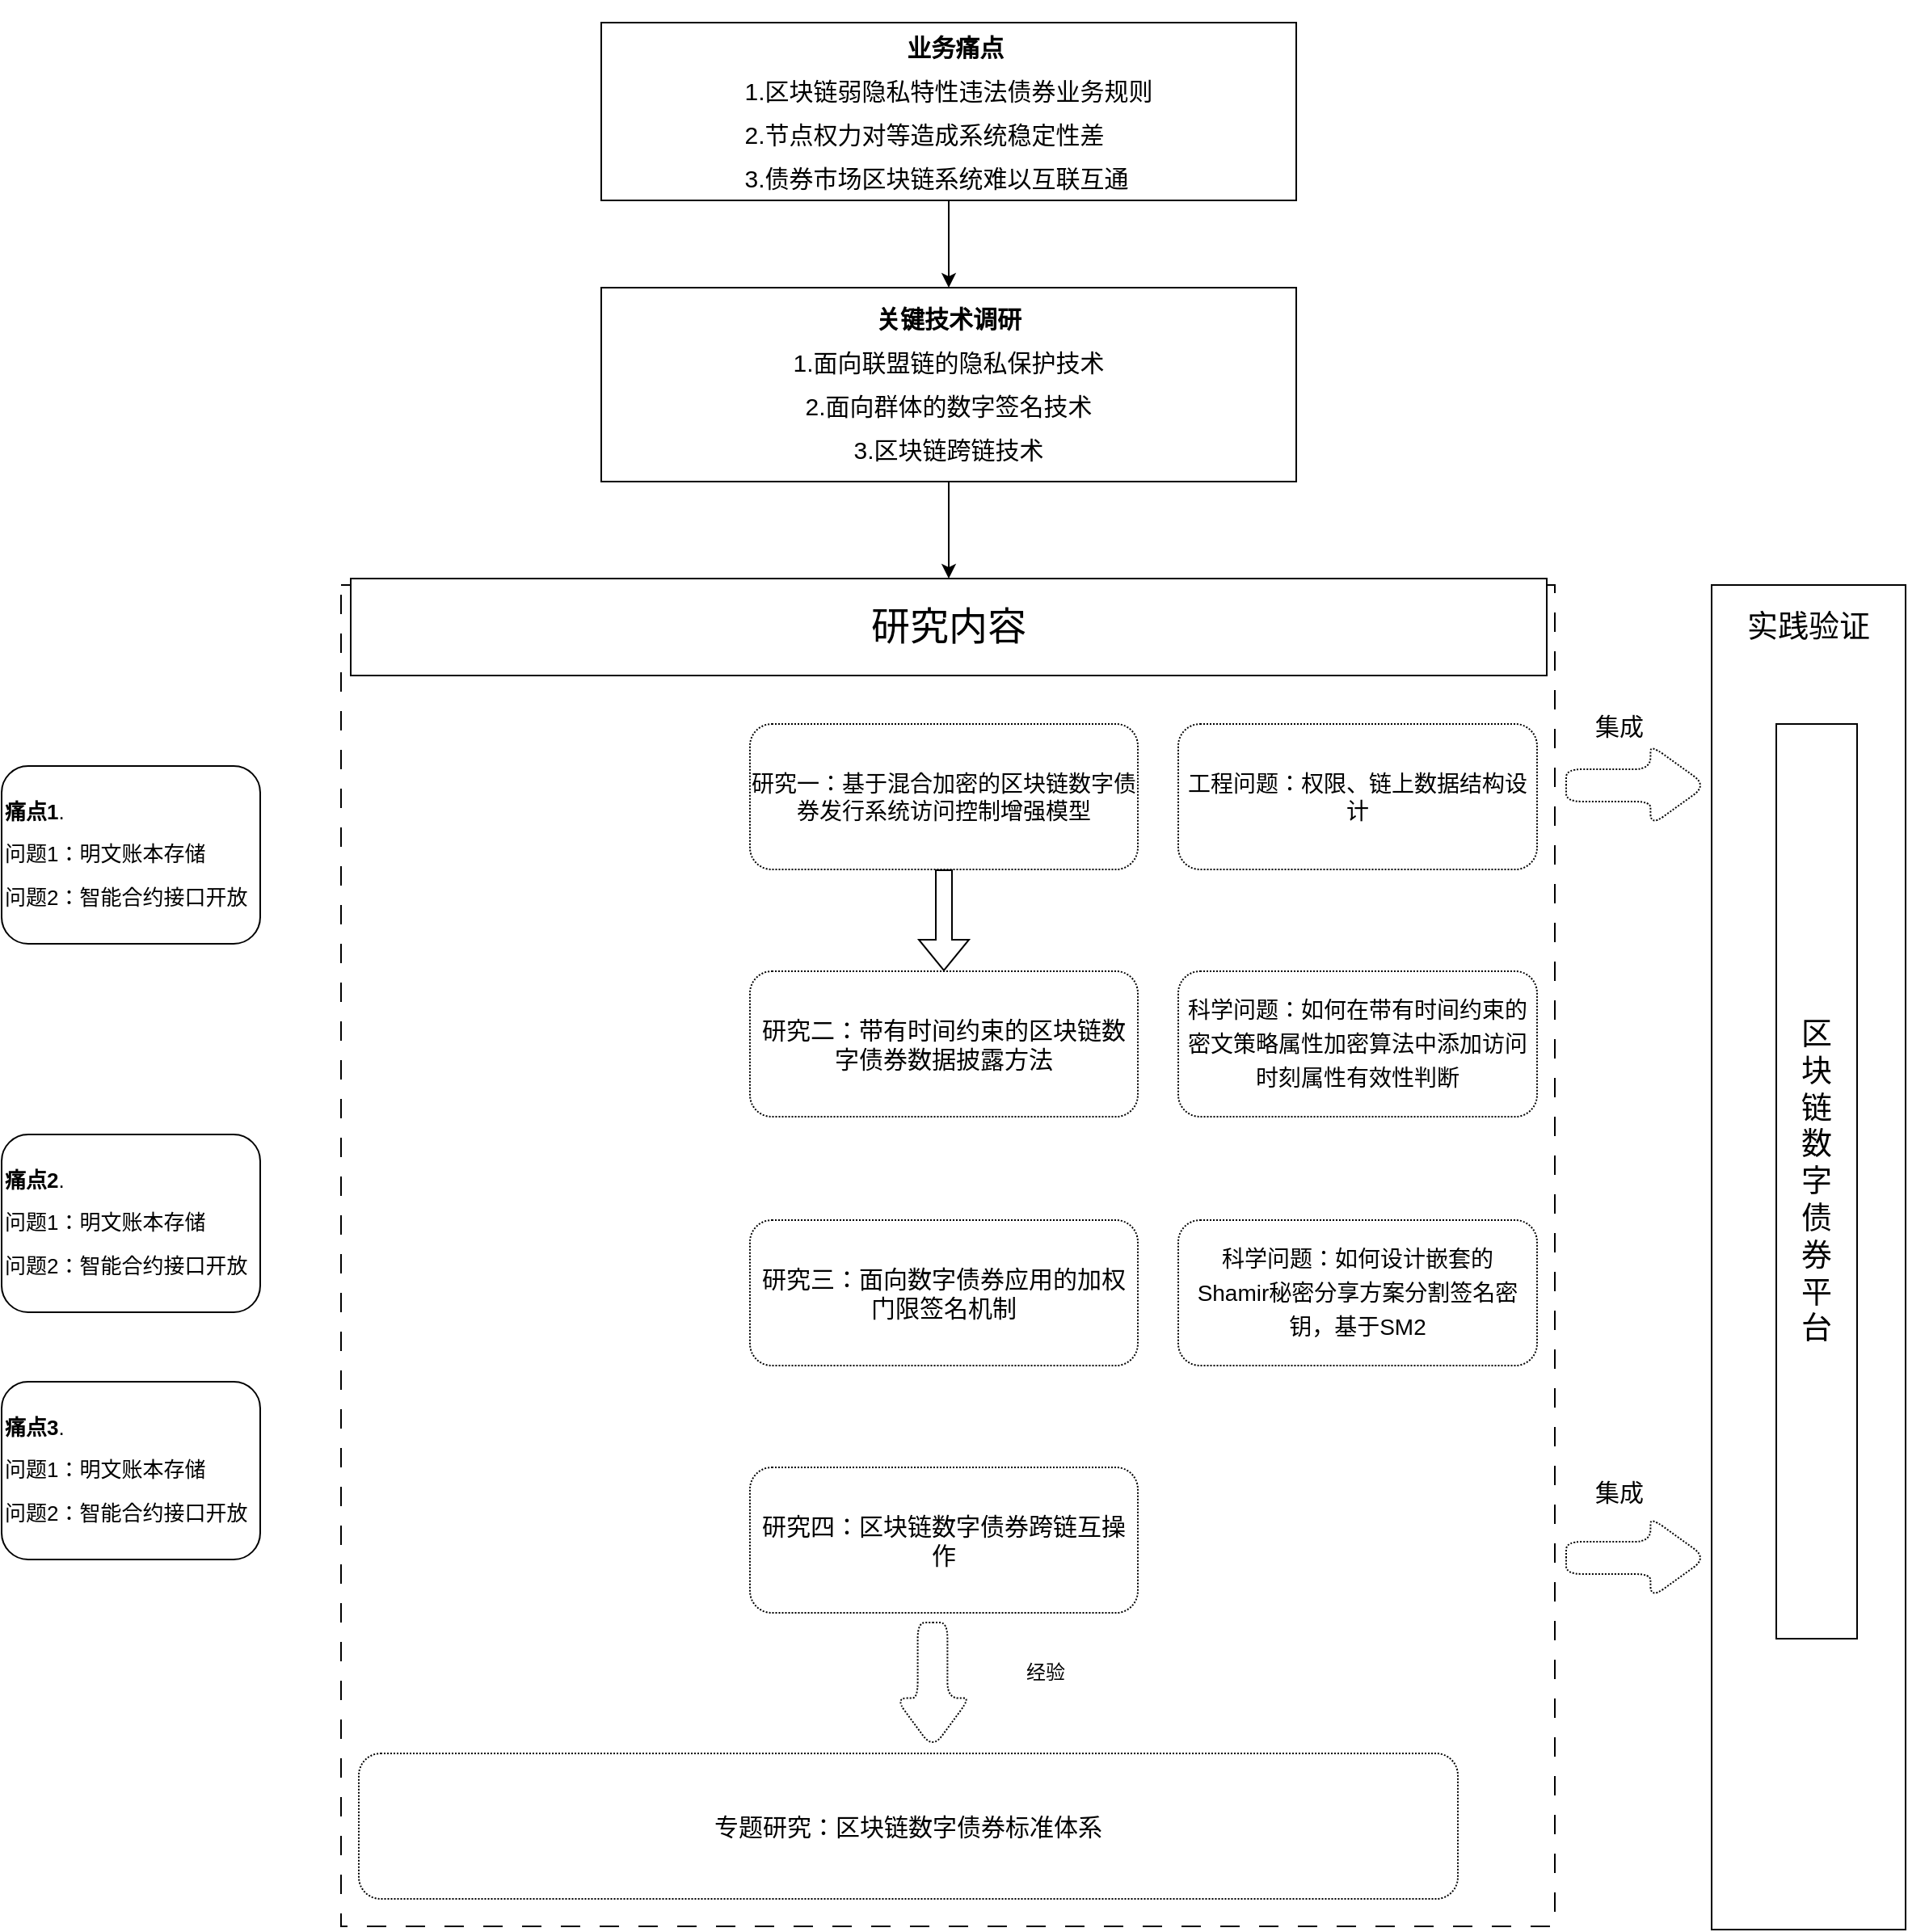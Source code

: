 <mxfile version="21.2.1" type="github">
  <diagram name="第 1 页" id="Ldw2Bb3t2mp55HGngY9_">
    <mxGraphModel dx="2797" dy="1140" grid="1" gridSize="10" guides="1" tooltips="1" connect="1" arrows="1" fold="1" page="1" pageScale="1" pageWidth="827" pageHeight="1169" math="0" shadow="0">
      <root>
        <mxCell id="0" />
        <mxCell id="1" parent="0" />
        <mxCell id="olH_70rzUlN4_6H-1aZ1-2" value="&lt;p style=&quot;line-height: 190%;&quot;&gt;&lt;/p&gt;&lt;div style=&quot;line-height: 180%;&quot;&gt;&lt;b style=&quot;background-color: initial;&quot;&gt;&amp;nbsp; 业务痛点&lt;/b&gt;&lt;/div&gt;&lt;div style=&quot;text-align: justify; line-height: 180%;&quot;&gt;&lt;span style=&quot;background-color: initial;&quot;&gt;1.区块链弱隐私特性违法债券业务规则&lt;/span&gt;&lt;/div&gt;&lt;div style=&quot;text-align: justify; line-height: 180%;&quot;&gt;&lt;span style=&quot;background-color: initial;&quot;&gt;2.节点权力对等造成系统稳定性差&lt;/span&gt;&lt;/div&gt;&lt;div style=&quot;text-align: justify; line-height: 180%;&quot;&gt;&lt;span style=&quot;background-color: initial;&quot;&gt;3.债券市场区块链系统难以互联互通&lt;/span&gt;&lt;/div&gt;&lt;p&gt;&lt;/p&gt;" style="rounded=0;whiteSpace=wrap;html=1;align=center;fontSize=15;spacing=6;" parent="1" vertex="1">
          <mxGeometry x="331" y="30" width="430" height="110" as="geometry" />
        </mxCell>
        <mxCell id="olH_70rzUlN4_6H-1aZ1-4" value="&lt;p style=&quot;line-height: 80%; font-size: 15px;&quot;&gt;&lt;font style=&quot;font-size: 15px;&quot;&gt;&lt;b style=&quot;font-size: 15px;&quot;&gt;关键技术调研&lt;/b&gt;&lt;/font&gt;&lt;/p&gt;&lt;p style=&quot;line-height: 80%; font-size: 15px;&quot;&gt;&lt;span style=&quot;background-color: initial; font-size: 15px;&quot;&gt;1.面向联盟链的隐私保护技术&lt;/span&gt;&lt;/p&gt;&lt;p style=&quot;line-height: 80%; font-size: 15px;&quot;&gt;&lt;span style=&quot;background-color: initial; text-align: justify; font-size: 15px;&quot;&gt;2.面向群体的数字签名技术&lt;/span&gt;&lt;/p&gt;&lt;p style=&quot;line-height: 80%; font-size: 15px;&quot;&gt;&lt;span style=&quot;background-color: initial; text-align: justify; font-size: 15px;&quot;&gt;3.区块链跨链技术&lt;/span&gt;&lt;/p&gt;&lt;p style=&quot;font-size: 15px;&quot;&gt;&lt;/p&gt;" style="rounded=0;whiteSpace=wrap;html=1;fontSize=15;spacing=-2;" parent="1" vertex="1">
          <mxGeometry x="331" y="194" width="430" height="120" as="geometry" />
        </mxCell>
        <mxCell id="olH_70rzUlN4_6H-1aZ1-7" value="" style="edgeStyle=orthogonalEdgeStyle;rounded=0;orthogonalLoop=1;jettySize=auto;html=1;" parent="1" source="olH_70rzUlN4_6H-1aZ1-2" target="olH_70rzUlN4_6H-1aZ1-4" edge="1">
          <mxGeometry relative="1" as="geometry" />
        </mxCell>
        <mxCell id="olH_70rzUlN4_6H-1aZ1-8" value="" style="rounded=0;whiteSpace=wrap;html=1;dashed=1;dashPattern=12 12;" parent="1" vertex="1">
          <mxGeometry x="170" y="378" width="751" height="830" as="geometry" />
        </mxCell>
        <mxCell id="olH_70rzUlN4_6H-1aZ1-5" value="&lt;font style=&quot;font-size: 24px;&quot;&gt;研究内容&lt;/font&gt;" style="rounded=0;whiteSpace=wrap;html=1;" parent="1" vertex="1">
          <mxGeometry x="176" y="374" width="740" height="60" as="geometry" />
        </mxCell>
        <mxCell id="olH_70rzUlN4_6H-1aZ1-6" value="" style="edgeStyle=orthogonalEdgeStyle;rounded=0;orthogonalLoop=1;jettySize=auto;html=1;" parent="1" source="olH_70rzUlN4_6H-1aZ1-4" target="olH_70rzUlN4_6H-1aZ1-5" edge="1">
          <mxGeometry relative="1" as="geometry" />
        </mxCell>
        <mxCell id="olH_70rzUlN4_6H-1aZ1-10" value="研究一：基于混合加密的区块链数字债券发行系统访问控制增强模型" style="rounded=1;whiteSpace=wrap;html=1;dashed=1;dashPattern=1 1;fontSize=14;" parent="1" vertex="1">
          <mxGeometry x="423" y="464" width="240" height="90" as="geometry" />
        </mxCell>
        <mxCell id="olH_70rzUlN4_6H-1aZ1-11" value="研究二：带有时间约束的区块链数字债券数据披露方法" style="rounded=1;whiteSpace=wrap;html=1;dashed=1;dashPattern=1 1;fontSize=15;" parent="1" vertex="1">
          <mxGeometry x="423" y="617" width="240" height="90" as="geometry" />
        </mxCell>
        <mxCell id="olH_70rzUlN4_6H-1aZ1-9" value="" style="shape=flexArrow;endArrow=classic;html=1;rounded=0;exitX=0.5;exitY=1;exitDx=0;exitDy=0;" parent="1" edge="1" target="olH_70rzUlN4_6H-1aZ1-11" source="olH_70rzUlN4_6H-1aZ1-10">
          <mxGeometry width="50" height="50" relative="1" as="geometry">
            <mxPoint x="540" y="554" as="sourcePoint" />
            <mxPoint x="590" y="504" as="targetPoint" />
          </mxGeometry>
        </mxCell>
        <mxCell id="olH_70rzUlN4_6H-1aZ1-13" value="研究三：面向数字债券应用的加权门限签名机制" style="rounded=1;whiteSpace=wrap;html=1;dashed=1;dashPattern=1 1;fontSize=15;" parent="1" vertex="1">
          <mxGeometry x="423" y="771" width="240" height="90" as="geometry" />
        </mxCell>
        <mxCell id="olH_70rzUlN4_6H-1aZ1-14" value="研究四：区块链数字债券跨链互操作" style="rounded=1;whiteSpace=wrap;html=1;dashed=1;dashPattern=1 1;fontSize=15;" parent="1" vertex="1">
          <mxGeometry x="423" y="924" width="240" height="90" as="geometry" />
        </mxCell>
        <mxCell id="g6Ow84a2O-98_vWDmqiP-1" value="&lt;p style=&quot;line-height: 220%;&quot;&gt;&lt;font style=&quot;font-size: 13px;&quot;&gt;&lt;b&gt;痛点1&lt;/b&gt;.&lt;br&gt;问题1：明文账本存储&lt;br&gt;问题2：智能合约接口开放&lt;/font&gt;&lt;/p&gt;" style="rounded=1;whiteSpace=wrap;html=1;align=left;" vertex="1" parent="1">
          <mxGeometry x="-40" y="490" width="160" height="110" as="geometry" />
        </mxCell>
        <mxCell id="g6Ow84a2O-98_vWDmqiP-4" value="&lt;font style=&quot;font-size: 19px;&quot;&gt;区&lt;br&gt;块&lt;br&gt;链&lt;br&gt;数&lt;br&gt;字&lt;br&gt;债&lt;br&gt;券&lt;br&gt;平&lt;br&gt;台&lt;/font&gt;" style="rounded=0;whiteSpace=wrap;html=1;" vertex="1" parent="1">
          <mxGeometry x="1058" y="464" width="50" height="566" as="geometry" />
        </mxCell>
        <mxCell id="g6Ow84a2O-98_vWDmqiP-9" value="&lt;p style=&quot;line-height: 220%;&quot;&gt;&lt;font style=&quot;font-size: 13px;&quot;&gt;&lt;b&gt;痛点2&lt;/b&gt;.&lt;br&gt;问题1：明文账本存储&lt;br&gt;问题2：智能合约接口开放&lt;/font&gt;&lt;/p&gt;" style="rounded=1;whiteSpace=wrap;html=1;align=left;" vertex="1" parent="1">
          <mxGeometry x="-40" y="718" width="160" height="110" as="geometry" />
        </mxCell>
        <mxCell id="g6Ow84a2O-98_vWDmqiP-10" value="&lt;p style=&quot;line-height: 220%;&quot;&gt;&lt;font style=&quot;font-size: 13px;&quot;&gt;&lt;b&gt;痛点3&lt;/b&gt;.&lt;br&gt;问题1：明文账本存储&lt;br&gt;问题2：智能合约接口开放&lt;/font&gt;&lt;/p&gt;" style="rounded=1;whiteSpace=wrap;html=1;align=left;" vertex="1" parent="1">
          <mxGeometry x="-40" y="871" width="160" height="110" as="geometry" />
        </mxCell>
        <mxCell id="g6Ow84a2O-98_vWDmqiP-14" value="" style="shape=singleArrow;whiteSpace=wrap;html=1;arrowWidth=0.4;arrowSize=0.4;rounded=1;dashed=1;dashPattern=1 1;" vertex="1" parent="1">
          <mxGeometry x="928" y="477" width="87" height="50" as="geometry" />
        </mxCell>
        <mxCell id="g6Ow84a2O-98_vWDmqiP-16" value="集成" style="rounded=0;whiteSpace=wrap;html=1;fillColor=none;strokeColor=none;fontSize=15;" vertex="1" parent="1">
          <mxGeometry x="935.5" y="450" width="50" height="30" as="geometry" />
        </mxCell>
        <mxCell id="g6Ow84a2O-98_vWDmqiP-21" value="" style="shape=singleArrow;whiteSpace=wrap;html=1;arrowWidth=0.4;arrowSize=0.4;rounded=1;dashed=1;dashPattern=1 1;" vertex="1" parent="1">
          <mxGeometry x="928" y="955" width="87" height="50" as="geometry" />
        </mxCell>
        <mxCell id="g6Ow84a2O-98_vWDmqiP-23" value="&lt;font style=&quot;font-size: 15px;&quot;&gt;专题研究：区块链数字债券标准体系&lt;/font&gt;" style="rounded=1;whiteSpace=wrap;html=1;dashed=1;dashPattern=1 1;" vertex="1" parent="1">
          <mxGeometry x="181" y="1101" width="680" height="90" as="geometry" />
        </mxCell>
        <mxCell id="g6Ow84a2O-98_vWDmqiP-58" value="" style="rounded=0;whiteSpace=wrap;html=1;fillColor=none;labelBorderColor=none;" vertex="1" parent="1">
          <mxGeometry x="1018" y="378" width="120" height="832" as="geometry" />
        </mxCell>
        <mxCell id="g6Ow84a2O-98_vWDmqiP-29" value="" style="shape=singleArrow;whiteSpace=wrap;html=1;arrowWidth=0.4;arrowSize=0.4;rounded=1;dashed=1;dashPattern=1 1;rotation=90;" vertex="1" parent="1">
          <mxGeometry x="497" y="1036" width="78" height="46" as="geometry" />
        </mxCell>
        <mxCell id="g6Ow84a2O-98_vWDmqiP-30" value="经验" style="rounded=0;whiteSpace=wrap;html=1;fillColor=none;strokeColor=none;" vertex="1" parent="1">
          <mxGeometry x="581" y="1036" width="50" height="30" as="geometry" />
        </mxCell>
        <mxCell id="g6Ow84a2O-98_vWDmqiP-59" value="&lt;font style=&quot;font-size: 19px;&quot;&gt;实践验证&lt;/font&gt;" style="rounded=0;whiteSpace=wrap;html=1;fillColor=none;strokeColor=none;" vertex="1" parent="1">
          <mxGeometry x="1038" y="389" width="80" height="30" as="geometry" />
        </mxCell>
        <mxCell id="g6Ow84a2O-98_vWDmqiP-61" value="集成" style="rounded=0;whiteSpace=wrap;html=1;fillColor=none;strokeColor=none;fontSize=15;" vertex="1" parent="1">
          <mxGeometry x="935.5" y="924" width="50" height="30" as="geometry" />
        </mxCell>
        <mxCell id="g6Ow84a2O-98_vWDmqiP-63" value="工程问题：权限、链上数据结构设计" style="rounded=1;whiteSpace=wrap;html=1;dashed=1;dashPattern=1 1;fontSize=14;" vertex="1" parent="1">
          <mxGeometry x="688" y="464" width="222" height="90" as="geometry" />
        </mxCell>
        <mxCell id="g6Ow84a2O-98_vWDmqiP-64" value="&lt;p style=&quot;line-height: 150%;&quot;&gt;科学问题：如何在带有时间约束的密文策略属性加密算法中添加访问时刻属性有效性判断&lt;/p&gt;" style="rounded=1;whiteSpace=wrap;html=1;dashed=1;dashPattern=1 1;fontSize=14;spacing=7;" vertex="1" parent="1">
          <mxGeometry x="688" y="617" width="222" height="90" as="geometry" />
        </mxCell>
        <mxCell id="g6Ow84a2O-98_vWDmqiP-65" value="&lt;p style=&quot;line-height: 150%;&quot;&gt;科学问题：如何设计嵌套的Shamir秘密分享方案分割签名密钥，基于SM2&lt;/p&gt;" style="rounded=1;whiteSpace=wrap;html=1;dashed=1;dashPattern=1 1;fontSize=14;spacing=7;" vertex="1" parent="1">
          <mxGeometry x="688" y="771" width="222" height="90" as="geometry" />
        </mxCell>
      </root>
    </mxGraphModel>
  </diagram>
</mxfile>
